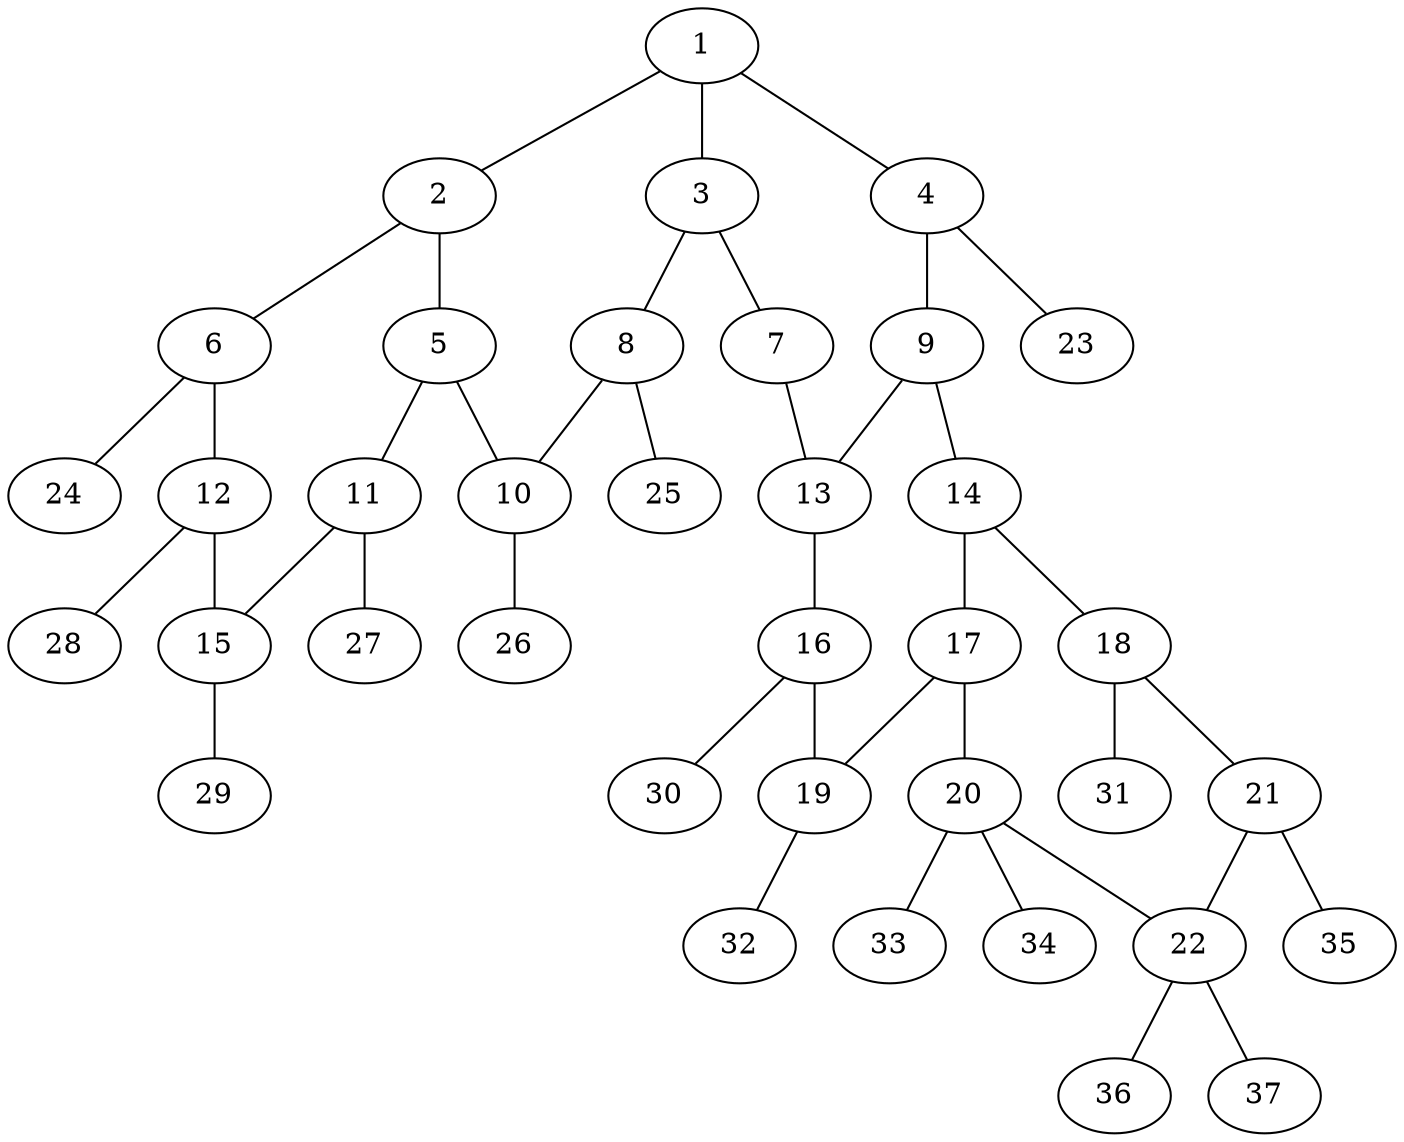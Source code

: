 graph molecule_1066 {
	1	 [chem=C];
	2	 [chem=C];
	1 -- 2	 [valence=1];
	3	 [chem=C];
	1 -- 3	 [valence=1];
	4	 [chem=C];
	1 -- 4	 [valence=2];
	5	 [chem=C];
	2 -- 5	 [valence=2];
	6	 [chem=C];
	2 -- 6	 [valence=1];
	7	 [chem=N];
	3 -- 7	 [valence=2];
	8	 [chem=C];
	3 -- 8	 [valence=1];
	9	 [chem=C];
	4 -- 9	 [valence=1];
	23	 [chem=H];
	4 -- 23	 [valence=1];
	10	 [chem=C];
	5 -- 10	 [valence=1];
	11	 [chem=C];
	5 -- 11	 [valence=1];
	12	 [chem=C];
	6 -- 12	 [valence=2];
	24	 [chem=H];
	6 -- 24	 [valence=1];
	13	 [chem=C];
	7 -- 13	 [valence=1];
	8 -- 10	 [valence=2];
	25	 [chem=H];
	8 -- 25	 [valence=1];
	9 -- 13	 [valence=2];
	14	 [chem=C];
	9 -- 14	 [valence=1];
	26	 [chem=H];
	10 -- 26	 [valence=1];
	15	 [chem=C];
	11 -- 15	 [valence=2];
	27	 [chem=H];
	11 -- 27	 [valence=1];
	12 -- 15	 [valence=1];
	28	 [chem=H];
	12 -- 28	 [valence=1];
	16	 [chem=C];
	13 -- 16	 [valence=1];
	17	 [chem=C];
	14 -- 17	 [valence=2];
	18	 [chem=C];
	14 -- 18	 [valence=1];
	29	 [chem=H];
	15 -- 29	 [valence=1];
	19	 [chem=C];
	16 -- 19	 [valence=2];
	30	 [chem=H];
	16 -- 30	 [valence=1];
	17 -- 19	 [valence=1];
	20	 [chem=C];
	17 -- 20	 [valence=1];
	21	 [chem=C];
	18 -- 21	 [valence=2];
	31	 [chem=H];
	18 -- 31	 [valence=1];
	32	 [chem=H];
	19 -- 32	 [valence=1];
	22	 [chem=C];
	20 -- 22	 [valence=1];
	33	 [chem=H];
	20 -- 33	 [valence=1];
	34	 [chem=H];
	20 -- 34	 [valence=1];
	21 -- 22	 [valence=1];
	35	 [chem=H];
	21 -- 35	 [valence=1];
	36	 [chem=H];
	22 -- 36	 [valence=1];
	37	 [chem=H];
	22 -- 37	 [valence=1];
}
